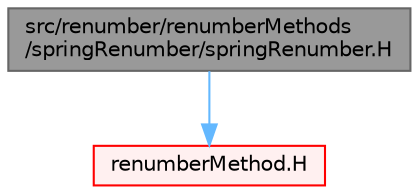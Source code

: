 digraph "src/renumber/renumberMethods/springRenumber/springRenumber.H"
{
 // LATEX_PDF_SIZE
  bgcolor="transparent";
  edge [fontname=Helvetica,fontsize=10,labelfontname=Helvetica,labelfontsize=10];
  node [fontname=Helvetica,fontsize=10,shape=box,height=0.2,width=0.4];
  Node1 [id="Node000001",label="src/renumber/renumberMethods\l/springRenumber/springRenumber.H",height=0.2,width=0.4,color="gray40", fillcolor="grey60", style="filled", fontcolor="black",tooltip=" "];
  Node1 -> Node2 [id="edge1_Node000001_Node000002",color="steelblue1",style="solid",tooltip=" "];
  Node2 [id="Node000002",label="renumberMethod.H",height=0.2,width=0.4,color="red", fillcolor="#FFF0F0", style="filled",URL="$renumberMethod_8H.html",tooltip=" "];
}

